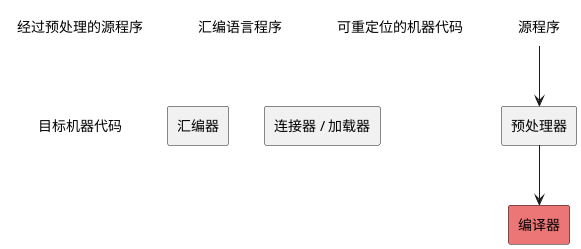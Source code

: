 @startuml Compilation
hide empty
rectangle 源程序 #White;line:White
rectangle 经过预处理的源程序 #White;line:White
rectangle 汇编语言程序 #White;line:White
rectangle 可重定位的机器代码 #White;line:White
rectangle 目标机器代码 #White;line:White
rectangle 预处理器
rectangle 编译器 #ec7575
rectangle 汇编器
rectangle "连接器 / 加载器" as linker

top to bottom direction
源程序 --> 预处理器
预处理器 --> 编译器

@enduml